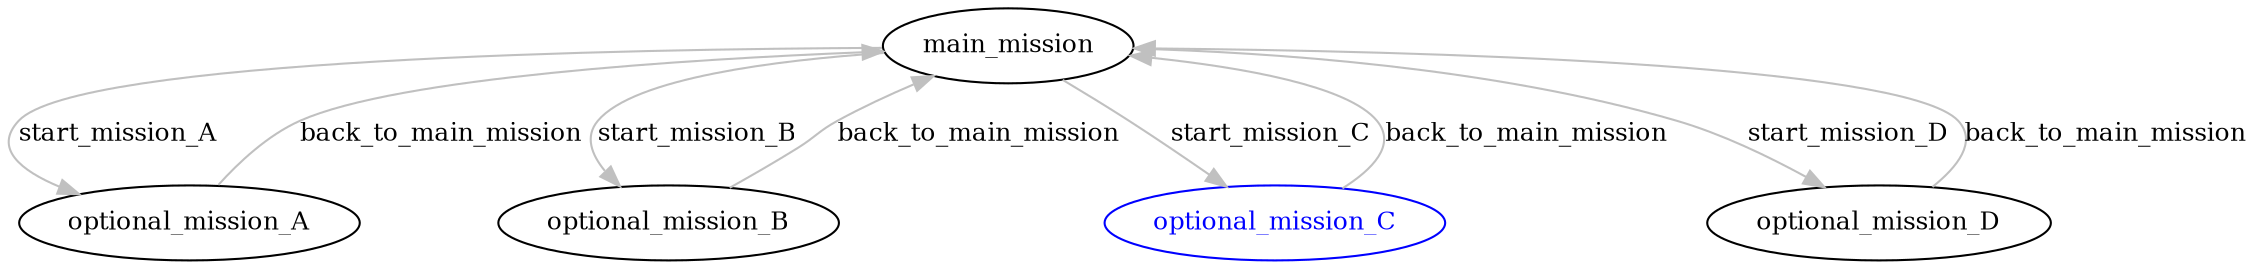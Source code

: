 digraph G {
graph [bgcolor=white]
0 [color=black,fontsize=12,shape=ellipse,label="main_mission"]
;
1 [color=black,fontsize=12,shape=ellipse,label="optional_mission_A"]
;
2 [color=black,fontsize=12,shape=ellipse,label="optional_mission_B"]
;
3 [color=blue,fontsize=12,shape=ellipse,label="optional_mission_C"]
[fontcolor=blue]
;
4 [color=black,fontsize=12,shape=ellipse,label="optional_mission_D"]
;
0->1 [color=gray]
[fontsize=12]
[style=solid]
[fontcolor=black]
[label="start_mission_A"]
;
0->2 [color=gray]
[fontsize=12]
[style=solid]
[fontcolor=black]
[label="start_mission_B"]
;
0->3 [color=gray]
[fontsize=12]
[style=solid]
[fontcolor=black]
[label="start_mission_C"]
;
0->4 [color=gray]
[fontsize=12]
[style=solid]
[fontcolor=black]
[label="start_mission_D"]
;
1->0 [color=gray]
[fontsize=12]
[style=solid]
[fontcolor=black]
[label="back_to_main_mission"]
;
2->0 [color=gray]
[fontsize=12]
[style=solid]
[fontcolor=black]
[label="back_to_main_mission"]
;
3->0 [color=gray]
[fontsize=12]
[style=solid]
[fontcolor=black]
[label="back_to_main_mission"]
;
4->0 [color=gray]
[fontsize=12]
[style=solid]
[fontcolor=black]
[label="back_to_main_mission"]
;
}
